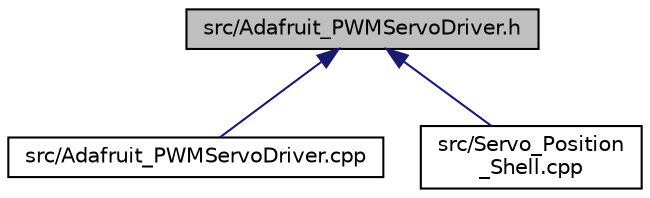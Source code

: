 digraph "src/Adafruit_PWMServoDriver.h"
{
  edge [fontname="Helvetica",fontsize="10",labelfontname="Helvetica",labelfontsize="10"];
  node [fontname="Helvetica",fontsize="10",shape=record];
  Node1 [label="src/Adafruit_PWMServoDriver.h",height=0.2,width=0.4,color="black", fillcolor="grey75", style="filled", fontcolor="black"];
  Node1 -> Node2 [dir="back",color="midnightblue",fontsize="10",style="solid",fontname="Helvetica"];
  Node2 [label="src/Adafruit_PWMServoDriver.cpp",height=0.2,width=0.4,color="black", fillcolor="white", style="filled",URL="$Adafruit__PWMServoDriver_8cpp.html"];
  Node1 -> Node3 [dir="back",color="midnightblue",fontsize="10",style="solid",fontname="Helvetica"];
  Node3 [label="src/Servo_Position\l_Shell.cpp",height=0.2,width=0.4,color="black", fillcolor="white", style="filled",URL="$Servo__Position__Shell_8cpp.html"];
}
